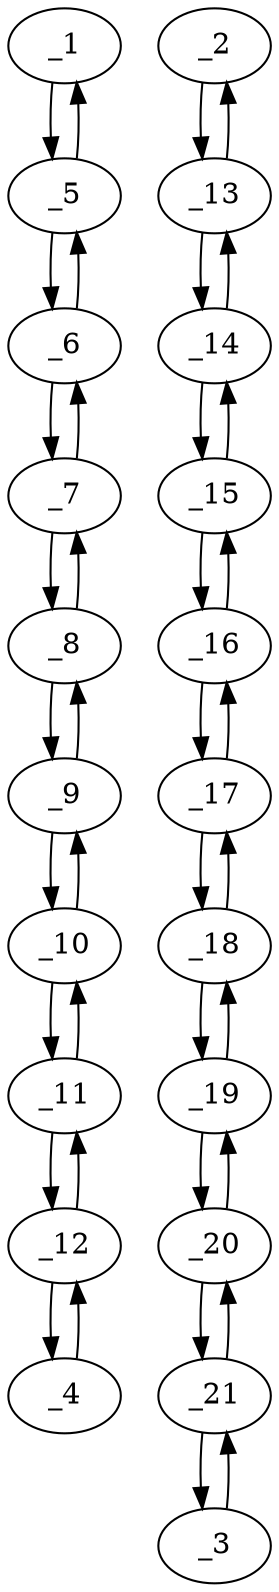 digraph f1708_07 {
	_1	 [x="153.000000",
		y="89.000000"];
	_5	 [x="158.000000",
		y="104.000000"];
	_1 -> _5	 [angle="1.249046",
		orient="0.948683"];
	_2	 [x="150.000000",
		y="156.000000"];
	_13	 [x="148.000000",
		y="139.000000"];
	_2 -> _13	 [angle="-1.687905",
		orient="-0.993151"];
	_3	 [x="78.000000",
		y="197.000000"];
	_21	 [x="82.000000",
		y="180.000000"];
	_3 -> _21	 [angle="-1.339706",
		orient="-0.973417"];
	_4	 [x="223.000000",
		y="201.000000"];
	_12	 [x="218.000000",
		y="186.000000"];
	_4 -> _12	 [angle="-1.892547",
		orient="-0.948683"];
	_5 -> _1	 [angle="-1.892547",
		orient="-0.948683"];
	_6	 [x="167.000000",
		y="115.000000"];
	_5 -> _6	 [angle="0.885067",
		orient="0.773957"];
	_6 -> _5	 [angle="-2.256526",
		orient="-0.773957"];
	_7	 [x="176.000000",
		y="127.000000"];
	_6 -> _7	 [angle="0.927295",
		orient="0.800000"];
	_7 -> _6	 [angle="-2.214297",
		orient="-0.800000"];
	_8	 [x="186.000000",
		y="137.000000"];
	_7 -> _8	 [angle="0.785398",
		orient="0.707107"];
	_8 -> _7	 [angle="-2.356194",
		orient="-0.707107"];
	_9	 [x="191.000000",
		y="152.000000"];
	_8 -> _9	 [angle="1.249046",
		orient="0.948683"];
	_9 -> _8	 [angle="-1.892547",
		orient="-0.948683"];
	_10	 [x="201.000000",
		y="162.000000"];
	_9 -> _10	 [angle="0.785398",
		orient="0.707107"];
	_10 -> _9	 [angle="-2.356194",
		orient="-0.707107"];
	_11	 [x="212.000000",
		y="172.000000"];
	_10 -> _11	 [angle="0.737815",
		orient="0.672673"];
	_11 -> _10	 [angle="-2.403778",
		orient="-0.672673"];
	_11 -> _12	 [angle="1.165905",
		orient="0.919145"];
	_12 -> _4	 [angle="1.249046",
		orient="0.948683"];
	_12 -> _11	 [angle="-1.975688",
		orient="-0.919145"];
	_13 -> _2	 [angle="1.453688",
		orient="0.993151"];
	_14	 [x="142.000000",
		y="123.000000"];
	_13 -> _14	 [angle="-1.929567",
		orient="-0.936329"];
	_14 -> _13	 [angle="1.212026",
		orient="0.936329"];
	_15	 [x="135.000000",
		y="109.000000"];
	_14 -> _15	 [angle="-2.034444",
		orient="-0.894427"];
	_15 -> _14	 [angle="1.107149",
		orient="0.894427"];
	_16	 [x="115.000000",
		y="108.000000"];
	_15 -> _16	 [angle="-3.091634",
		orient="-0.049938"];
	_16 -> _15	 [angle="0.049958",
		orient="0.049938"];
	_17	 [x="106.000000",
		y="121.000000"];
	_16 -> _17	 [angle="2.176341",
		orient="0.822192"];
	_17 -> _16	 [angle="-0.965252",
		orient="-0.822192"];
	_18	 [x="99.000000",
		y="135.000000"];
	_17 -> _18	 [angle="2.034444",
		orient="0.894427"];
	_18 -> _17	 [angle="-1.107149",
		orient="-0.894427"];
	_19	 [x="95.000000",
		y="152.000000"];
	_18 -> _19	 [angle="1.801887",
		orient="0.973417"];
	_19 -> _18	 [angle="-1.339706",
		orient="-0.973417"];
	_20	 [x="85.000000",
		y="163.000000"];
	_19 -> _20	 [angle="2.308611",
		orient="0.739940"];
	_20 -> _19	 [angle="-0.832981",
		orient="-0.739940"];
	_20 -> _21	 [angle="1.745469",
		orient="0.984784"];
	_21 -> _3	 [angle="1.801887",
		orient="0.973417"];
	_21 -> _20	 [angle="-1.396124",
		orient="-0.984784"];
}
